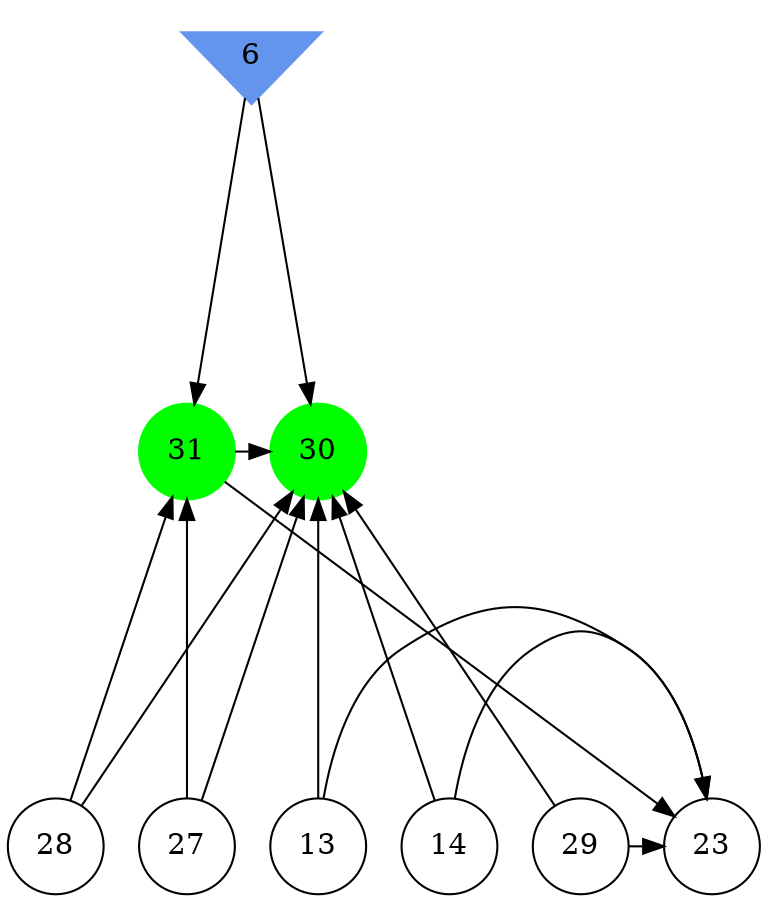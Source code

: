 digraph brain {
	ranksep=2.0;
	6 [shape=invtriangle,style=filled,color=cornflowerblue];
	13 [shape=circle,color=black];
	14 [shape=circle,color=black];
	23 [shape=circle,color=black];
	27 [shape=circle,color=black];
	28 [shape=circle,color=black];
	29 [shape=circle,color=black];
	30 [shape=circle,style=filled,color=green];
	31 [shape=circle,style=filled,color=green];
	13	->	23;
	13	->	30;
	29	->	23;
	29	->	30;
	14	->	23;
	14	->	30;
	31	->	23;
	31	->	30;
	6	->	31;
	6	->	30;
	28	->	31;
	28	->	30;
	27	->	31;
	27	->	30;
	{ rank=same; 6; }
	{ rank=same; 13; 14; 23; 27; 28; 29; }
	{ rank=same; 30; 31; }
}
